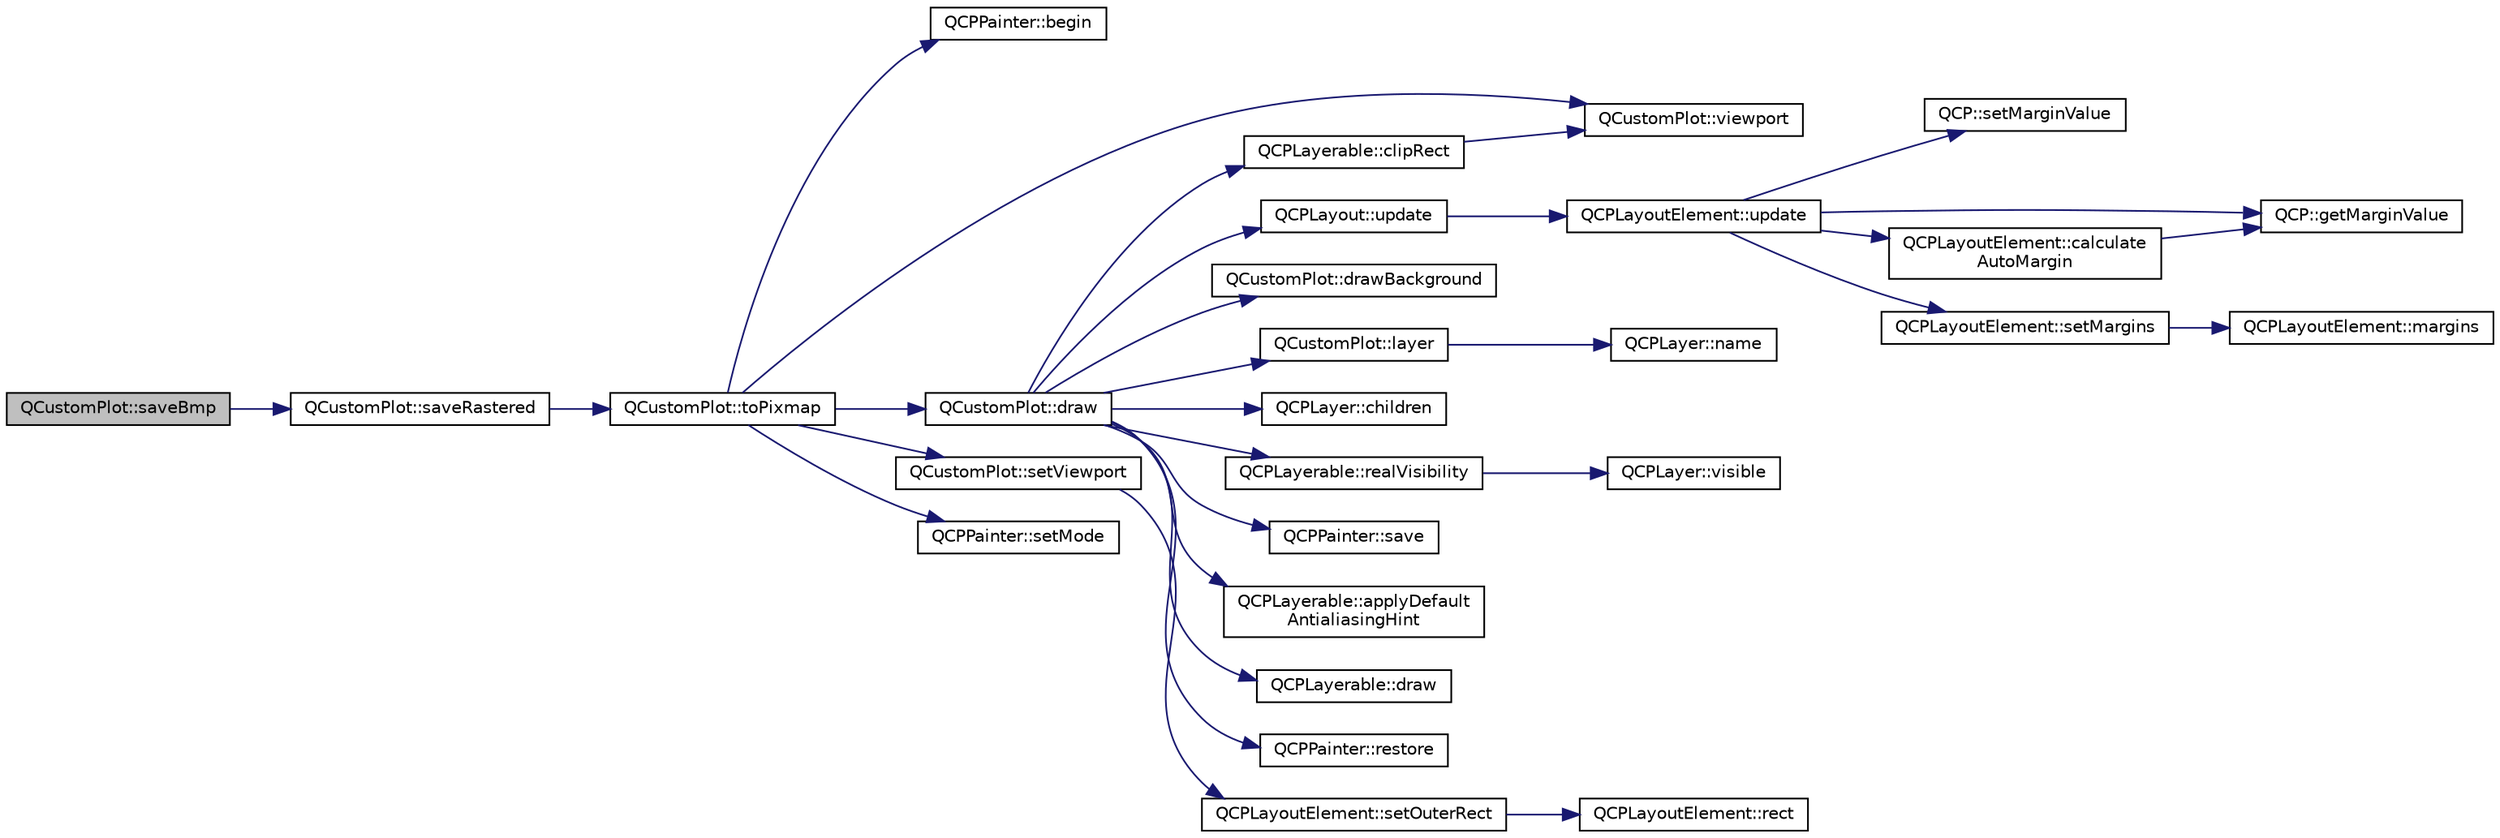 digraph "QCustomPlot::saveBmp"
{
  edge [fontname="Helvetica",fontsize="10",labelfontname="Helvetica",labelfontsize="10"];
  node [fontname="Helvetica",fontsize="10",shape=record];
  rankdir="LR";
  Node708 [label="QCustomPlot::saveBmp",height=0.2,width=0.4,color="black", fillcolor="grey75", style="filled", fontcolor="black"];
  Node708 -> Node709 [color="midnightblue",fontsize="10",style="solid",fontname="Helvetica"];
  Node709 [label="QCustomPlot::saveRastered",height=0.2,width=0.4,color="black", fillcolor="white", style="filled",URL="$dd/d9b/class_q_custom_plot.html#ab528b84cf92baabe29b1d0ef2f77c93e"];
  Node709 -> Node710 [color="midnightblue",fontsize="10",style="solid",fontname="Helvetica"];
  Node710 [label="QCustomPlot::toPixmap",height=0.2,width=0.4,color="black", fillcolor="white", style="filled",URL="$dd/d9b/class_q_custom_plot.html#aabb974d71ce96c137dc04eb6eab844fe"];
  Node710 -> Node711 [color="midnightblue",fontsize="10",style="solid",fontname="Helvetica"];
  Node711 [label="QCPPainter::begin",height=0.2,width=0.4,color="black", fillcolor="white", style="filled",URL="$d3/db4/class_q_c_p_painter.html#a0a41146ccd619dceab6e25ec7b46b044"];
  Node710 -> Node712 [color="midnightblue",fontsize="10",style="solid",fontname="Helvetica"];
  Node712 [label="QCustomPlot::viewport",height=0.2,width=0.4,color="black", fillcolor="white", style="filled",URL="$dd/d9b/class_q_custom_plot.html#a19842409b18f556b256d05e97fffc670"];
  Node710 -> Node713 [color="midnightblue",fontsize="10",style="solid",fontname="Helvetica"];
  Node713 [label="QCustomPlot::setViewport",height=0.2,width=0.4,color="black", fillcolor="white", style="filled",URL="$dd/d9b/class_q_custom_plot.html#a3f9bc4b939dd8aaba9339fd09f273fc4"];
  Node713 -> Node714 [color="midnightblue",fontsize="10",style="solid",fontname="Helvetica"];
  Node714 [label="QCPLayoutElement::setOuterRect",height=0.2,width=0.4,color="black", fillcolor="white", style="filled",URL="$d5/db3/class_q_c_p_layout_element.html#a38975ea13e36de8e53391ce41d94bc0f"];
  Node714 -> Node715 [color="midnightblue",fontsize="10",style="solid",fontname="Helvetica"];
  Node715 [label="QCPLayoutElement::rect",height=0.2,width=0.4,color="black", fillcolor="white", style="filled",URL="$d5/db3/class_q_c_p_layout_element.html#a208effccfe2cca4a0eaf9393e60f2dd4"];
  Node710 -> Node716 [color="midnightblue",fontsize="10",style="solid",fontname="Helvetica"];
  Node716 [label="QCPPainter::setMode",height=0.2,width=0.4,color="black", fillcolor="white", style="filled",URL="$d3/db4/class_q_c_p_painter.html#af6b1f7d2bbc548b10aa55d8b6ad49577"];
  Node710 -> Node717 [color="midnightblue",fontsize="10",style="solid",fontname="Helvetica"];
  Node717 [label="QCustomPlot::draw",height=0.2,width=0.4,color="black", fillcolor="white", style="filled",URL="$dd/d9b/class_q_custom_plot.html#ad7a7d878bf050f101a43008e7d8fdb52"];
  Node717 -> Node718 [color="midnightblue",fontsize="10",style="solid",fontname="Helvetica"];
  Node718 [label="QCPLayout::update",height=0.2,width=0.4,color="black", fillcolor="white", style="filled",URL="$de/d58/class_q_c_p_layout.html#a34ab477e820537ded7bade4399c482fd"];
  Node718 -> Node719 [color="midnightblue",fontsize="10",style="solid",fontname="Helvetica"];
  Node719 [label="QCPLayoutElement::update",height=0.2,width=0.4,color="black", fillcolor="white", style="filled",URL="$d5/db3/class_q_c_p_layout_element.html#a929c2ec62e0e0e1d8418eaa802e2af9b"];
  Node719 -> Node720 [color="midnightblue",fontsize="10",style="solid",fontname="Helvetica"];
  Node720 [label="QCP::setMarginValue",height=0.2,width=0.4,color="black", fillcolor="white", style="filled",URL="$d9/d5c/namespace_q_c_p.html#afbf6e3084c108f2bb4372107945ee82f"];
  Node719 -> Node721 [color="midnightblue",fontsize="10",style="solid",fontname="Helvetica"];
  Node721 [label="QCPLayoutElement::calculate\lAutoMargin",height=0.2,width=0.4,color="black", fillcolor="white", style="filled",URL="$d5/db3/class_q_c_p_layout_element.html#a005c9f0fe84bc1591a2cf2c46fd477b4"];
  Node721 -> Node722 [color="midnightblue",fontsize="10",style="solid",fontname="Helvetica"];
  Node722 [label="QCP::getMarginValue",height=0.2,width=0.4,color="black", fillcolor="white", style="filled",URL="$d9/d5c/namespace_q_c_p.html#a23a2679d3495c444acc26acc61e35b5b"];
  Node719 -> Node722 [color="midnightblue",fontsize="10",style="solid",fontname="Helvetica"];
  Node719 -> Node723 [color="midnightblue",fontsize="10",style="solid",fontname="Helvetica"];
  Node723 [label="QCPLayoutElement::setMargins",height=0.2,width=0.4,color="black", fillcolor="white", style="filled",URL="$d5/db3/class_q_c_p_layout_element.html#a8f450b1f3f992ad576fce2c63d8b79cf"];
  Node723 -> Node724 [color="midnightblue",fontsize="10",style="solid",fontname="Helvetica"];
  Node724 [label="QCPLayoutElement::margins",height=0.2,width=0.4,color="black", fillcolor="white", style="filled",URL="$d5/db3/class_q_c_p_layout_element.html#af4ac9450aa2d60863bf3a8ea0c940c9d"];
  Node717 -> Node725 [color="midnightblue",fontsize="10",style="solid",fontname="Helvetica"];
  Node725 [label="QCustomPlot::drawBackground",height=0.2,width=0.4,color="black", fillcolor="white", style="filled",URL="$dd/d9b/class_q_custom_plot.html#a05dd52438cee4353b18c1e53a439008d"];
  Node717 -> Node726 [color="midnightblue",fontsize="10",style="solid",fontname="Helvetica"];
  Node726 [label="QCustomPlot::layer",height=0.2,width=0.4,color="black", fillcolor="white", style="filled",URL="$dd/d9b/class_q_custom_plot.html#a0a96244e7773b242ef23c32b7bdfb159"];
  Node726 -> Node727 [color="midnightblue",fontsize="10",style="solid",fontname="Helvetica"];
  Node727 [label="QCPLayer::name",height=0.2,width=0.4,color="black", fillcolor="white", style="filled",URL="$d9/dfe/class_q_c_p_layer.html#a37806f662b50b588fb1029a14fc5ef50"];
  Node717 -> Node728 [color="midnightblue",fontsize="10",style="solid",fontname="Helvetica"];
  Node728 [label="QCPLayer::children",height=0.2,width=0.4,color="black", fillcolor="white", style="filled",URL="$d9/dfe/class_q_c_p_layer.html#a183b90941fc78f0b136edd77c5fb6966"];
  Node717 -> Node729 [color="midnightblue",fontsize="10",style="solid",fontname="Helvetica"];
  Node729 [label="QCPLayerable::realVisibility",height=0.2,width=0.4,color="black", fillcolor="white", style="filled",URL="$d6/d4d/class_q_c_p_layerable.html#ab054e88f15d485defcb95e7376f119e7"];
  Node729 -> Node730 [color="midnightblue",fontsize="10",style="solid",fontname="Helvetica"];
  Node730 [label="QCPLayer::visible",height=0.2,width=0.4,color="black", fillcolor="white", style="filled",URL="$d9/dfe/class_q_c_p_layer.html#ad1cc2d6b32d2abb33c7f449b964e068c"];
  Node717 -> Node731 [color="midnightblue",fontsize="10",style="solid",fontname="Helvetica"];
  Node731 [label="QCPPainter::save",height=0.2,width=0.4,color="black", fillcolor="white", style="filled",URL="$d3/db4/class_q_c_p_painter.html#a8fd6821ee6fecbfa04444c9062912abd"];
  Node717 -> Node732 [color="midnightblue",fontsize="10",style="solid",fontname="Helvetica"];
  Node732 [label="QCPLayerable::clipRect",height=0.2,width=0.4,color="black", fillcolor="white", style="filled",URL="$d6/d4d/class_q_c_p_layerable.html#acbcfc9ecc75433747b1978a77b1864b3"];
  Node732 -> Node712 [color="midnightblue",fontsize="10",style="solid",fontname="Helvetica"];
  Node717 -> Node733 [color="midnightblue",fontsize="10",style="solid",fontname="Helvetica"];
  Node733 [label="QCPLayerable::applyDefault\lAntialiasingHint",height=0.2,width=0.4,color="black", fillcolor="white", style="filled",URL="$d6/d4d/class_q_c_p_layerable.html#afdf83ddc6a265cbf4c89fe99d3d93473"];
  Node717 -> Node734 [color="midnightblue",fontsize="10",style="solid",fontname="Helvetica"];
  Node734 [label="QCPLayerable::draw",height=0.2,width=0.4,color="black", fillcolor="white", style="filled",URL="$d6/d4d/class_q_c_p_layerable.html#aecf2f7087482d4b6a78cb2770e5ed12d"];
  Node717 -> Node735 [color="midnightblue",fontsize="10",style="solid",fontname="Helvetica"];
  Node735 [label="QCPPainter::restore",height=0.2,width=0.4,color="black", fillcolor="white", style="filled",URL="$d3/db4/class_q_c_p_painter.html#a64908e6298d5bbd83457dc987cc3a022"];
}
